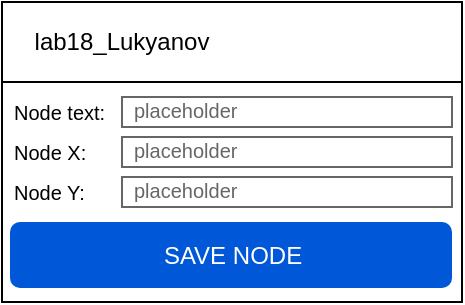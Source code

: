 <mxfile version="14.1.8" type="device"><diagram id="J6x4Rka23NLkNgng_QY3" name="Страница 1"><mxGraphModel dx="474" dy="274" grid="1" gridSize="10" guides="1" tooltips="1" connect="1" arrows="1" fold="1" page="1" pageScale="1" pageWidth="1169" pageHeight="827" math="0" shadow="0"><root><mxCell id="0"/><mxCell id="1" parent="0"/><mxCell id="62XzZutqnELEZx1jFDD9-1" value="" style="rounded=0;whiteSpace=wrap;html=1;" parent="1" vertex="1"><mxGeometry x="390" y="150" width="230" height="150" as="geometry"/></mxCell><mxCell id="62XzZutqnELEZx1jFDD9-15" value="" style="rounded=0;whiteSpace=wrap;html=1;" parent="1" vertex="1"><mxGeometry x="390" y="150" width="230" height="40" as="geometry"/></mxCell><mxCell id="62XzZutqnELEZx1jFDD9-20" value="lab18_Lukyanov" style="text;html=1;strokeColor=none;fillColor=none;align=center;verticalAlign=middle;whiteSpace=wrap;rounded=0;" parent="1" vertex="1"><mxGeometry x="430" y="160" width="40" height="20" as="geometry"/></mxCell><mxCell id="3-7JT18PK3AhCI5m_CbE-23" value="Node text:" style="text;html=1;strokeColor=none;fillColor=none;align=left;verticalAlign=middle;whiteSpace=wrap;rounded=0;fontSize=10;" vertex="1" parent="1"><mxGeometry x="394" y="195" width="50" height="20" as="geometry"/></mxCell><mxCell id="3-7JT18PK3AhCI5m_CbE-24" value="Node X:" style="text;html=1;strokeColor=none;fillColor=none;align=left;verticalAlign=middle;whiteSpace=wrap;rounded=0;fontSize=10;" vertex="1" parent="1"><mxGeometry x="394" y="215" width="50" height="20" as="geometry"/></mxCell><mxCell id="3-7JT18PK3AhCI5m_CbE-25" value="Node Y:" style="text;html=1;strokeColor=none;fillColor=none;align=left;verticalAlign=middle;whiteSpace=wrap;rounded=0;fontSize=10;" vertex="1" parent="1"><mxGeometry x="394" y="235" width="50" height="20" as="geometry"/></mxCell><mxCell id="3-7JT18PK3AhCI5m_CbE-26" value="placeholder" style="strokeWidth=1;shadow=0;dashed=0;align=center;html=1;shape=mxgraph.mockup.text.textBox;fontColor=#666666;align=left;fontSize=10;spacingLeft=4;spacingTop=-3;strokeColor=#666666;mainText=;fillColor=#FFFFFF;" vertex="1" parent="1"><mxGeometry x="450" y="197.5" width="165" height="15" as="geometry"/></mxCell><mxCell id="3-7JT18PK3AhCI5m_CbE-28" value="placeholder" style="strokeWidth=1;shadow=0;dashed=0;align=center;html=1;shape=mxgraph.mockup.text.textBox;fontColor=#666666;align=left;fontSize=10;spacingLeft=4;spacingTop=-3;strokeColor=#666666;mainText=;fillColor=#FFFFFF;" vertex="1" parent="1"><mxGeometry x="450" y="217.5" width="165" height="15" as="geometry"/></mxCell><mxCell id="3-7JT18PK3AhCI5m_CbE-29" value="placeholder" style="strokeWidth=1;shadow=0;dashed=0;align=center;html=1;shape=mxgraph.mockup.text.textBox;fontColor=#666666;align=left;fontSize=10;spacingLeft=4;spacingTop=-3;strokeColor=#666666;mainText=;fillColor=#FFFFFF;" vertex="1" parent="1"><mxGeometry x="450" y="237.5" width="165" height="15" as="geometry"/></mxCell><mxCell id="3-7JT18PK3AhCI5m_CbE-30" value="SAVE NODE" style="rounded=1;fillColor=#0057D8;align=center;strokeColor=none;html=1;fontColor=#ffffff;fontSize=12" vertex="1" parent="1"><mxGeometry x="394" y="260" width="221" height="33" as="geometry"/></mxCell></root></mxGraphModel></diagram></mxfile>